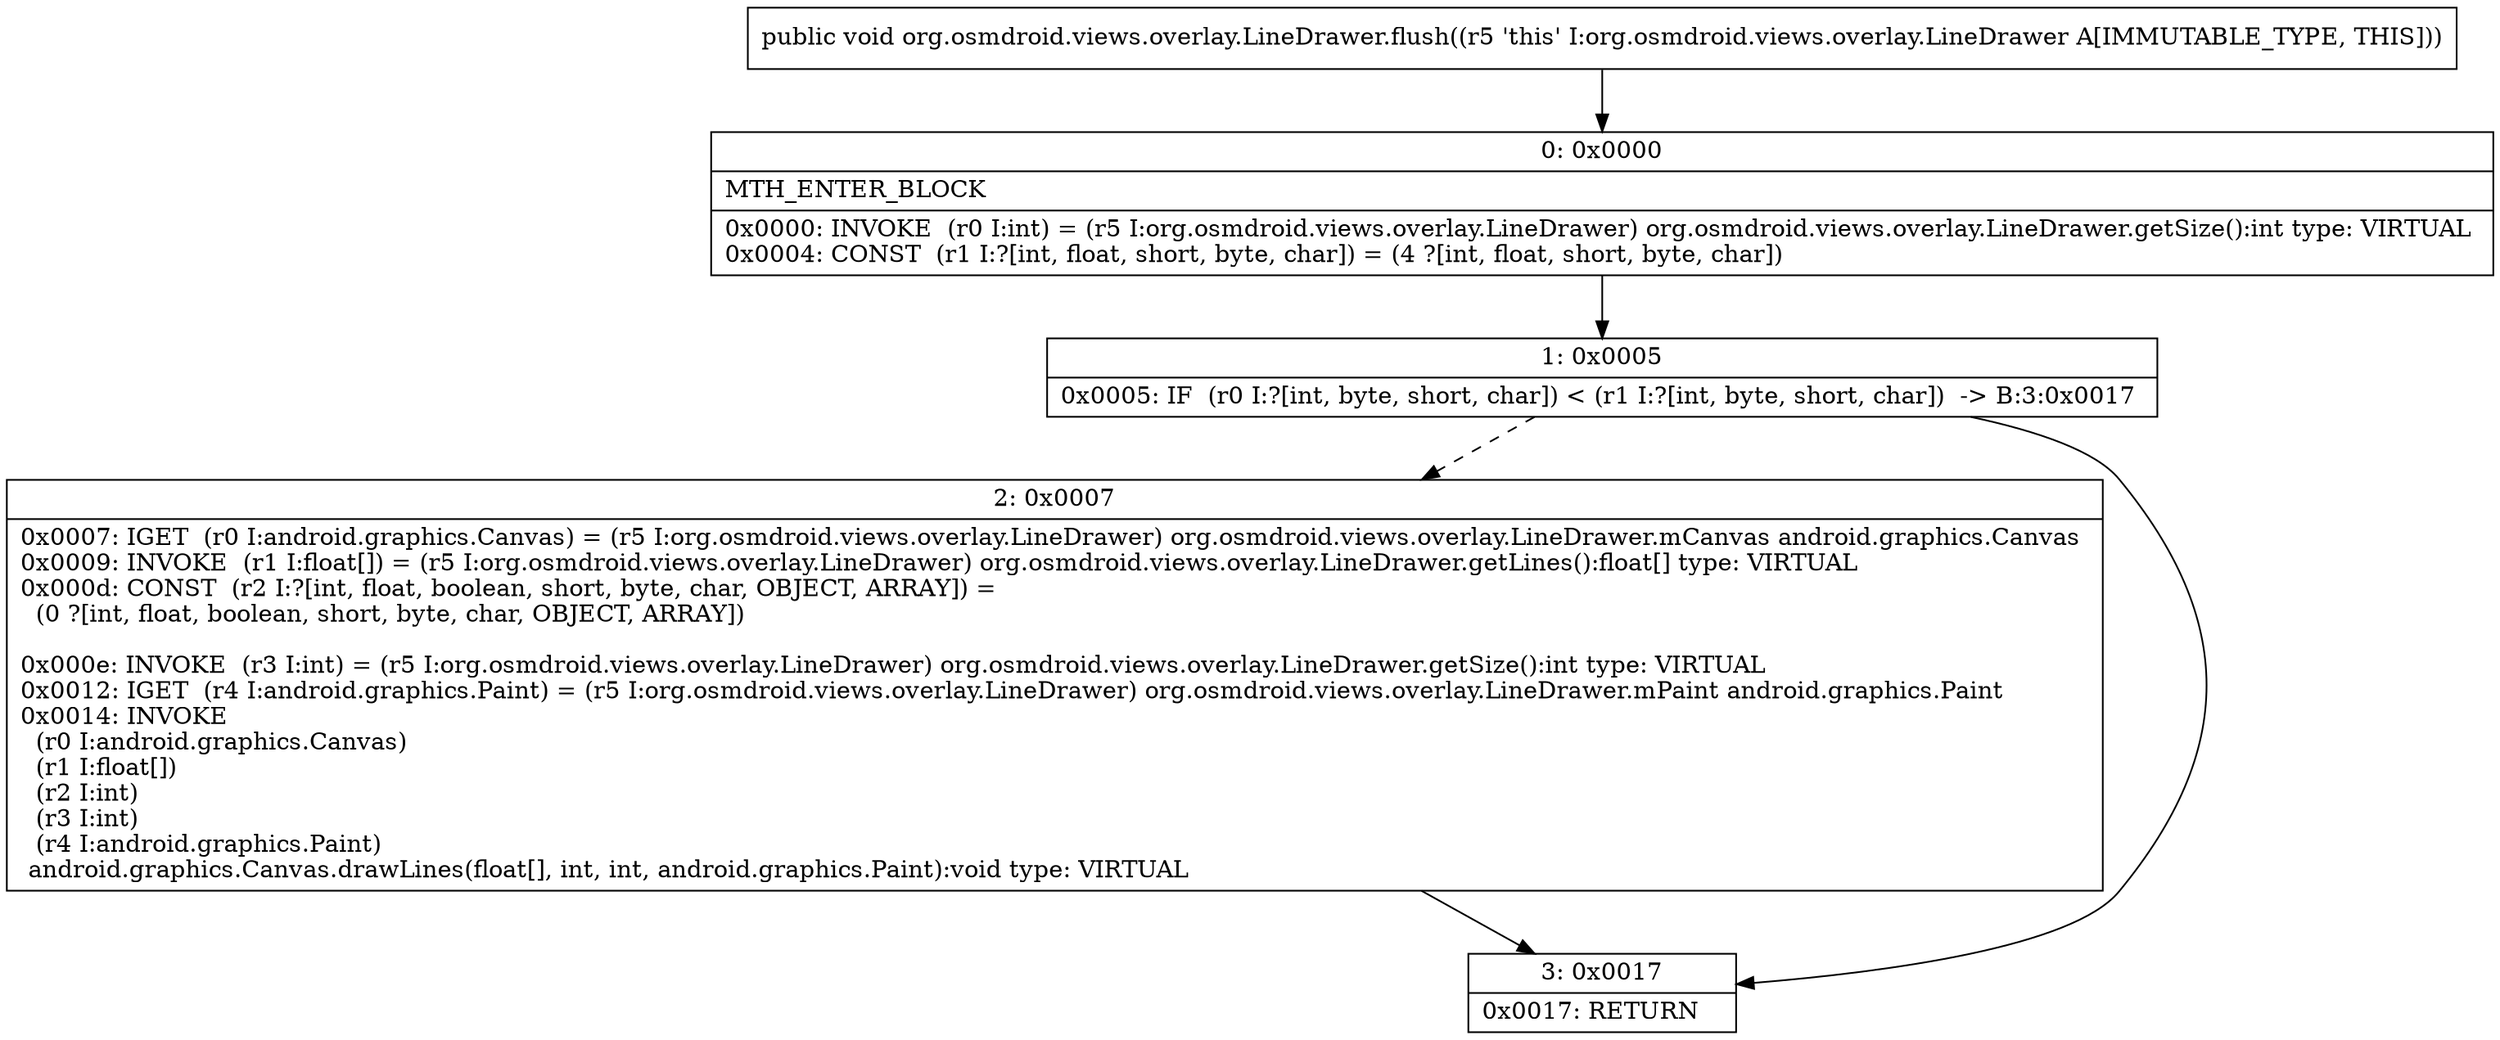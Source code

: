 digraph "CFG fororg.osmdroid.views.overlay.LineDrawer.flush()V" {
Node_0 [shape=record,label="{0\:\ 0x0000|MTH_ENTER_BLOCK\l|0x0000: INVOKE  (r0 I:int) = (r5 I:org.osmdroid.views.overlay.LineDrawer) org.osmdroid.views.overlay.LineDrawer.getSize():int type: VIRTUAL \l0x0004: CONST  (r1 I:?[int, float, short, byte, char]) = (4 ?[int, float, short, byte, char]) \l}"];
Node_1 [shape=record,label="{1\:\ 0x0005|0x0005: IF  (r0 I:?[int, byte, short, char]) \< (r1 I:?[int, byte, short, char])  \-\> B:3:0x0017 \l}"];
Node_2 [shape=record,label="{2\:\ 0x0007|0x0007: IGET  (r0 I:android.graphics.Canvas) = (r5 I:org.osmdroid.views.overlay.LineDrawer) org.osmdroid.views.overlay.LineDrawer.mCanvas android.graphics.Canvas \l0x0009: INVOKE  (r1 I:float[]) = (r5 I:org.osmdroid.views.overlay.LineDrawer) org.osmdroid.views.overlay.LineDrawer.getLines():float[] type: VIRTUAL \l0x000d: CONST  (r2 I:?[int, float, boolean, short, byte, char, OBJECT, ARRAY]) = \l  (0 ?[int, float, boolean, short, byte, char, OBJECT, ARRAY])\l \l0x000e: INVOKE  (r3 I:int) = (r5 I:org.osmdroid.views.overlay.LineDrawer) org.osmdroid.views.overlay.LineDrawer.getSize():int type: VIRTUAL \l0x0012: IGET  (r4 I:android.graphics.Paint) = (r5 I:org.osmdroid.views.overlay.LineDrawer) org.osmdroid.views.overlay.LineDrawer.mPaint android.graphics.Paint \l0x0014: INVOKE  \l  (r0 I:android.graphics.Canvas)\l  (r1 I:float[])\l  (r2 I:int)\l  (r3 I:int)\l  (r4 I:android.graphics.Paint)\l android.graphics.Canvas.drawLines(float[], int, int, android.graphics.Paint):void type: VIRTUAL \l}"];
Node_3 [shape=record,label="{3\:\ 0x0017|0x0017: RETURN   \l}"];
MethodNode[shape=record,label="{public void org.osmdroid.views.overlay.LineDrawer.flush((r5 'this' I:org.osmdroid.views.overlay.LineDrawer A[IMMUTABLE_TYPE, THIS])) }"];
MethodNode -> Node_0;
Node_0 -> Node_1;
Node_1 -> Node_2[style=dashed];
Node_1 -> Node_3;
Node_2 -> Node_3;
}

